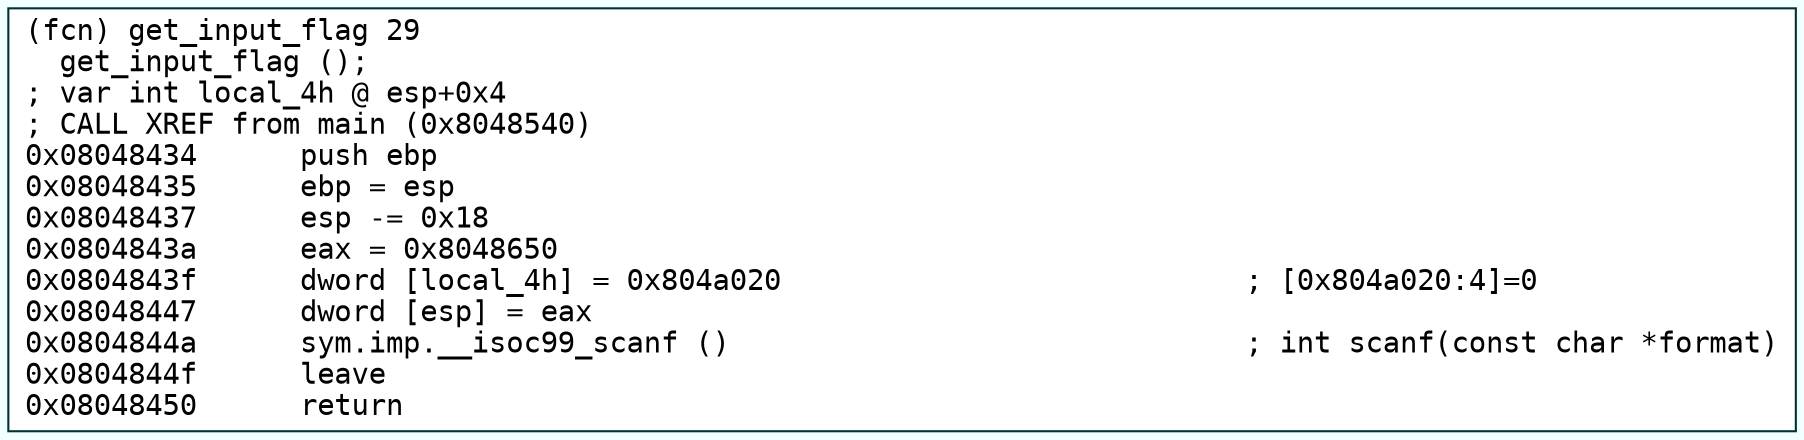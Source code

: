 digraph code {
	graph [bgcolor=azure fontsize=8 fontname="Courier" splines="ortho"];
	node [fillcolor=gray style=filled shape=box];
	edge [arrowhead="normal"];
	"0x08048434" [URL="get_input_flag/0x08048434", fillcolor="white",color="#003030", fontname="Courier",label="(fcn) get_input_flag 29\l  get_input_flag ();\l; var int local_4h @ esp+0x4\l; CALL XREF from main (0x8048540)\l0x08048434      push ebp\l0x08048435      ebp = esp\l0x08048437      esp -= 0x18\l0x0804843a      eax = 0x8048650\l0x0804843f      dword [local_4h] = 0x804a020                           ; [0x804a020:4]=0\l0x08048447      dword [esp] = eax\l0x0804844a      sym.imp.__isoc99_scanf ()                              ; int scanf(const char *format)\l0x0804844f      leave \l0x08048450      return\l"]
}
